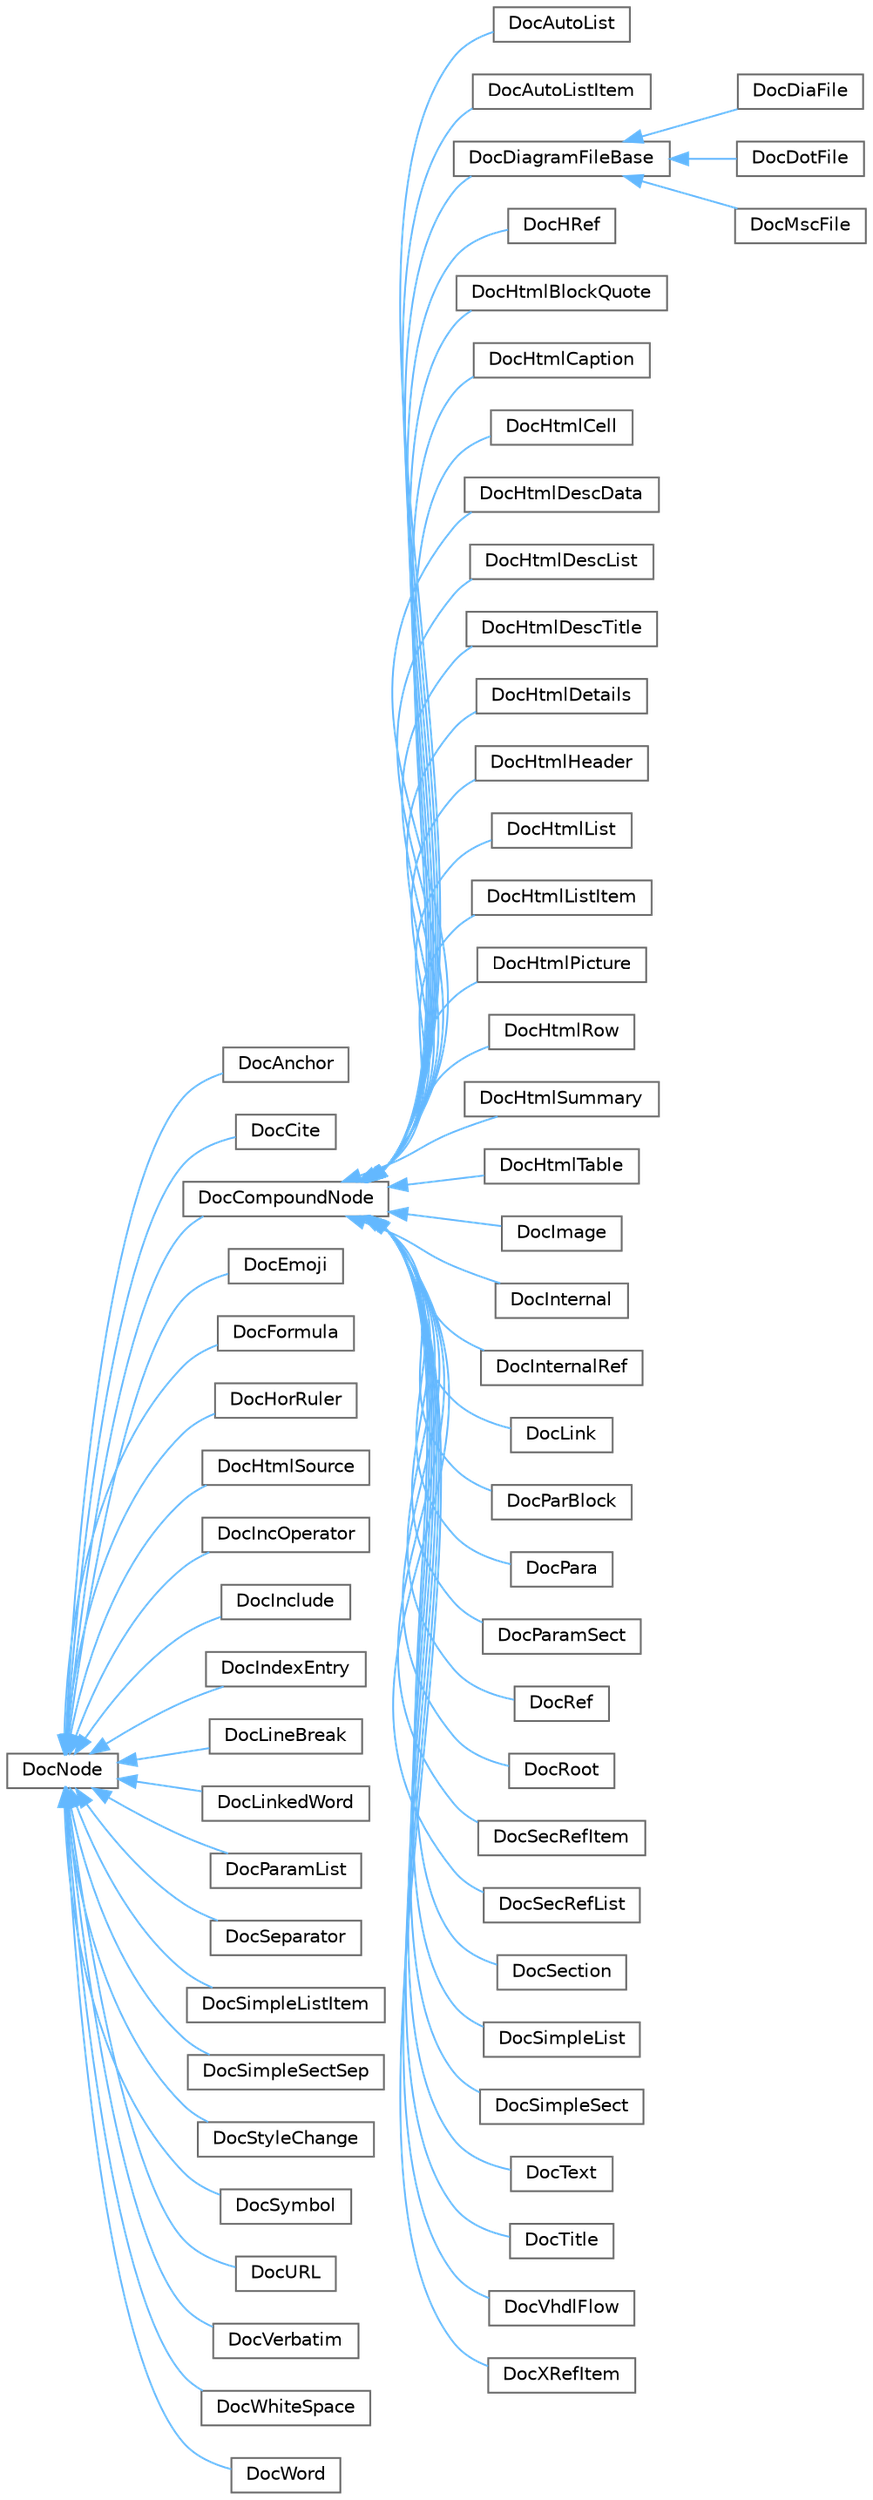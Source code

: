 digraph "Graphical Class Hierarchy"
{
 // INTERACTIVE_SVG=YES
 // LATEX_PDF_SIZE
  bgcolor="transparent";
  edge [fontname=Helvetica,fontsize=10,labelfontname=Helvetica,labelfontsize=10];
  node [fontname=Helvetica,fontsize=10,shape=box,height=0.2,width=0.4];
  rankdir="LR";
  Node0 [label="DocNode",height=0.2,width=0.4,color="grey40", fillcolor="white", style="filled",URL="$d9/d0e/class_doc_node.html",tooltip="Abstract node interface with type information."];
  Node0 -> Node1 [dir="back",color="steelblue1",style="solid"];
  Node1 [label="DocAnchor",height=0.2,width=0.4,color="grey40", fillcolor="white", style="filled",URL="$d0/d33/class_doc_anchor.html",tooltip="Node representing an anchor."];
  Node0 -> Node2 [dir="back",color="steelblue1",style="solid"];
  Node2 [label="DocCite",height=0.2,width=0.4,color="grey40", fillcolor="white", style="filled",URL="$d6/db8/class_doc_cite.html",tooltip="Node representing a citation of some bibliographic reference."];
  Node0 -> Node3 [dir="back",color="steelblue1",style="solid"];
  Node3 [label="DocCompoundNode",height=0.2,width=0.4,color="grey40", fillcolor="white", style="filled",URL="$da/dfc/class_doc_compound_node.html",tooltip="Base class for nodes with children."];
  Node3 -> Node4 [dir="back",color="steelblue1",style="solid"];
  Node4 [label="DocAutoList",height=0.2,width=0.4,color="grey40", fillcolor="white", style="filled",URL="$d1/d3f/class_doc_auto_list.html",tooltip="Node representing an auto List."];
  Node3 -> Node5 [dir="back",color="steelblue1",style="solid"];
  Node5 [label="DocAutoListItem",height=0.2,width=0.4,color="grey40", fillcolor="white", style="filled",URL="$d8/df9/class_doc_auto_list_item.html",tooltip="Node representing an item of a auto list."];
  Node3 -> Node6 [dir="back",color="steelblue1",style="solid"];
  Node6 [label="DocDiagramFileBase",height=0.2,width=0.4,color="grey40", fillcolor="white", style="filled",URL="$d3/d7c/class_doc_diagram_file_base.html",tooltip=" "];
  Node6 -> Node7 [dir="back",color="steelblue1",style="solid"];
  Node7 [label="DocDiaFile",height=0.2,width=0.4,color="grey40", fillcolor="white", style="filled",URL="$d6/ddb/class_doc_dia_file.html",tooltip="Node representing a dia file."];
  Node6 -> Node8 [dir="back",color="steelblue1",style="solid"];
  Node8 [label="DocDotFile",height=0.2,width=0.4,color="grey40", fillcolor="white", style="filled",URL="$df/d37/class_doc_dot_file.html",tooltip="Node representing a dot file."];
  Node6 -> Node9 [dir="back",color="steelblue1",style="solid"];
  Node9 [label="DocMscFile",height=0.2,width=0.4,color="grey40", fillcolor="white", style="filled",URL="$d3/d7d/class_doc_msc_file.html",tooltip="Node representing a msc file."];
  Node3 -> Node10 [dir="back",color="steelblue1",style="solid"];
  Node10 [label="DocHRef",height=0.2,width=0.4,color="grey40", fillcolor="white", style="filled",URL="$d9/d10/class_doc_h_ref.html",tooltip="Node representing a Hypertext reference."];
  Node3 -> Node11 [dir="back",color="steelblue1",style="solid"];
  Node11 [label="DocHtmlBlockQuote",height=0.2,width=0.4,color="grey40", fillcolor="white", style="filled",URL="$d9/dd3/class_doc_html_block_quote.html",tooltip="Node representing an HTML blockquote."];
  Node3 -> Node12 [dir="back",color="steelblue1",style="solid"];
  Node12 [label="DocHtmlCaption",height=0.2,width=0.4,color="grey40", fillcolor="white", style="filled",URL="$d0/dc7/class_doc_html_caption.html",tooltip="Node representing a HTML table caption."];
  Node3 -> Node13 [dir="back",color="steelblue1",style="solid"];
  Node13 [label="DocHtmlCell",height=0.2,width=0.4,color="grey40", fillcolor="white", style="filled",URL="$d1/d56/class_doc_html_cell.html",tooltip="Node representing a HTML table cell."];
  Node3 -> Node14 [dir="back",color="steelblue1",style="solid"];
  Node14 [label="DocHtmlDescData",height=0.2,width=0.4,color="grey40", fillcolor="white", style="filled",URL="$dd/d88/class_doc_html_desc_data.html",tooltip="Node representing a HTML description data."];
  Node3 -> Node15 [dir="back",color="steelblue1",style="solid"];
  Node15 [label="DocHtmlDescList",height=0.2,width=0.4,color="grey40", fillcolor="white", style="filled",URL="$df/d6f/class_doc_html_desc_list.html",tooltip="Node representing a Html description list."];
  Node3 -> Node16 [dir="back",color="steelblue1",style="solid"];
  Node16 [label="DocHtmlDescTitle",height=0.2,width=0.4,color="grey40", fillcolor="white", style="filled",URL="$dd/dd1/class_doc_html_desc_title.html",tooltip="Node representing a Html description item."];
  Node3 -> Node17 [dir="back",color="steelblue1",style="solid"];
  Node17 [label="DocHtmlDetails",height=0.2,width=0.4,color="grey40", fillcolor="white", style="filled",URL="$dc/dcc/class_doc_html_details.html",tooltip="Node Html details."];
  Node3 -> Node18 [dir="back",color="steelblue1",style="solid"];
  Node18 [label="DocHtmlHeader",height=0.2,width=0.4,color="grey40", fillcolor="white", style="filled",URL="$df/d24/class_doc_html_header.html",tooltip="Node Html heading."];
  Node3 -> Node19 [dir="back",color="steelblue1",style="solid"];
  Node19 [label="DocHtmlList",height=0.2,width=0.4,color="grey40", fillcolor="white", style="filled",URL="$d5/d42/class_doc_html_list.html",tooltip="Node representing a Html list."];
  Node3 -> Node20 [dir="back",color="steelblue1",style="solid"];
  Node20 [label="DocHtmlListItem",height=0.2,width=0.4,color="grey40", fillcolor="white", style="filled",URL="$df/da8/class_doc_html_list_item.html",tooltip="Node representing a HTML list item."];
  Node3 -> Node21 [dir="back",color="steelblue1",style="solid"];
  Node21 [label="DocHtmlPicture",height=0.2,width=0.4,color="grey40", fillcolor="white", style="filled",URL="$d4/d9d/class_doc_html_picture.html",tooltip="Node Html picture."];
  Node3 -> Node22 [dir="back",color="steelblue1",style="solid"];
  Node22 [label="DocHtmlRow",height=0.2,width=0.4,color="grey40", fillcolor="white", style="filled",URL="$d3/d16/class_doc_html_row.html",tooltip="Node representing a HTML table row."];
  Node3 -> Node23 [dir="back",color="steelblue1",style="solid"];
  Node23 [label="DocHtmlSummary",height=0.2,width=0.4,color="grey40", fillcolor="white", style="filled",URL="$df/d20/class_doc_html_summary.html",tooltip="Node Html summary."];
  Node3 -> Node24 [dir="back",color="steelblue1",style="solid"];
  Node24 [label="DocHtmlTable",height=0.2,width=0.4,color="grey40", fillcolor="white", style="filled",URL="$de/d79/class_doc_html_table.html",tooltip="Node representing a HTML table."];
  Node3 -> Node25 [dir="back",color="steelblue1",style="solid"];
  Node25 [label="DocImage",height=0.2,width=0.4,color="grey40", fillcolor="white", style="filled",URL="$db/dc8/class_doc_image.html",tooltip="Node representing an image."];
  Node3 -> Node26 [dir="back",color="steelblue1",style="solid"];
  Node26 [label="DocInternal",height=0.2,width=0.4,color="grey40", fillcolor="white", style="filled",URL="$db/d6d/class_doc_internal.html",tooltip="Node representing an internal section of documentation."];
  Node3 -> Node27 [dir="back",color="steelblue1",style="solid"];
  Node27 [label="DocInternalRef",height=0.2,width=0.4,color="grey40", fillcolor="white", style="filled",URL="$da/da2/class_doc_internal_ref.html",tooltip="Node representing an internal reference to some item."];
  Node3 -> Node28 [dir="back",color="steelblue1",style="solid"];
  Node28 [label="DocLink",height=0.2,width=0.4,color="grey40", fillcolor="white", style="filled",URL="$d5/dd3/class_doc_link.html",tooltip="Node representing a link to some item."];
  Node3 -> Node29 [dir="back",color="steelblue1",style="solid"];
  Node29 [label="DocParBlock",height=0.2,width=0.4,color="grey40", fillcolor="white", style="filled",URL="$d9/dd2/class_doc_par_block.html",tooltip="Node representing an block of paragraphs."];
  Node3 -> Node30 [dir="back",color="steelblue1",style="solid"];
  Node30 [label="DocPara",height=0.2,width=0.4,color="grey40", fillcolor="white", style="filled",URL="$d3/d01/class_doc_para.html",tooltip="Node representing a paragraph in the documentation tree."];
  Node3 -> Node31 [dir="back",color="steelblue1",style="solid"];
  Node31 [label="DocParamSect",height=0.2,width=0.4,color="grey40", fillcolor="white", style="filled",URL="$d1/d01/class_doc_param_sect.html",tooltip="Node representing a parameter section."];
  Node3 -> Node32 [dir="back",color="steelblue1",style="solid"];
  Node32 [label="DocRef",height=0.2,width=0.4,color="grey40", fillcolor="white", style="filled",URL="$d5/d68/class_doc_ref.html",tooltip="Node representing a reference to some item."];
  Node3 -> Node33 [dir="back",color="steelblue1",style="solid"];
  Node33 [label="DocRoot",height=0.2,width=0.4,color="grey40", fillcolor="white", style="filled",URL="$d8/ddb/class_doc_root.html",tooltip="Root node of documentation tree."];
  Node3 -> Node34 [dir="back",color="steelblue1",style="solid"];
  Node34 [label="DocSecRefItem",height=0.2,width=0.4,color="grey40", fillcolor="white", style="filled",URL="$de/d87/class_doc_sec_ref_item.html",tooltip="Node representing a reference to a section."];
  Node3 -> Node35 [dir="back",color="steelblue1",style="solid"];
  Node35 [label="DocSecRefList",height=0.2,width=0.4,color="grey40", fillcolor="white", style="filled",URL="$d3/ddb/class_doc_sec_ref_list.html",tooltip="Node representing a list of section references."];
  Node3 -> Node36 [dir="back",color="steelblue1",style="solid"];
  Node36 [label="DocSection",height=0.2,width=0.4,color="grey40", fillcolor="white", style="filled",URL="$d2/da3/class_doc_section.html",tooltip="Node representing a normal section."];
  Node3 -> Node37 [dir="back",color="steelblue1",style="solid"];
  Node37 [label="DocSimpleList",height=0.2,width=0.4,color="grey40", fillcolor="white", style="filled",URL="$dc/de6/class_doc_simple_list.html",tooltip="Node representing a simple list."];
  Node3 -> Node38 [dir="back",color="steelblue1",style="solid"];
  Node38 [label="DocSimpleSect",height=0.2,width=0.4,color="grey40", fillcolor="white", style="filled",URL="$de/d65/class_doc_simple_sect.html",tooltip="Node representing a simple section."];
  Node3 -> Node39 [dir="back",color="steelblue1",style="solid"];
  Node39 [label="DocText",height=0.2,width=0.4,color="grey40", fillcolor="white", style="filled",URL="$d0/d87/class_doc_text.html",tooltip="Root node of a text fragment."];
  Node3 -> Node40 [dir="back",color="steelblue1",style="solid"];
  Node40 [label="DocTitle",height=0.2,width=0.4,color="grey40", fillcolor="white", style="filled",URL="$d3/d1c/class_doc_title.html",tooltip="Node representing a simple section title."];
  Node3 -> Node41 [dir="back",color="steelblue1",style="solid"];
  Node41 [label="DocVhdlFlow",height=0.2,width=0.4,color="grey40", fillcolor="white", style="filled",URL="$d0/d89/class_doc_vhdl_flow.html",tooltip="Node representing a VHDL flow chart."];
  Node3 -> Node42 [dir="back",color="steelblue1",style="solid"];
  Node42 [label="DocXRefItem",height=0.2,width=0.4,color="grey40", fillcolor="white", style="filled",URL="$d0/d90/class_doc_x_ref_item.html",tooltip="Node representing an item of a cross-referenced list."];
  Node0 -> Node43 [dir="back",color="steelblue1",style="solid"];
  Node43 [label="DocEmoji",height=0.2,width=0.4,color="grey40", fillcolor="white", style="filled",URL="$d5/ddb/class_doc_emoji.html",tooltip="Node representing an emoji."];
  Node0 -> Node44 [dir="back",color="steelblue1",style="solid"];
  Node44 [label="DocFormula",height=0.2,width=0.4,color="grey40", fillcolor="white", style="filled",URL="$df/de1/class_doc_formula.html",tooltip="Node representing an item of a cross-referenced list."];
  Node0 -> Node45 [dir="back",color="steelblue1",style="solid"];
  Node45 [label="DocHorRuler",height=0.2,width=0.4,color="grey40", fillcolor="white", style="filled",URL="$d9/d6f/class_doc_hor_ruler.html",tooltip="Node representing a horizontal ruler."];
  Node0 -> Node46 [dir="back",color="steelblue1",style="solid"];
  Node46 [label="DocHtmlSource",height=0.2,width=0.4,color="grey40", fillcolor="white", style="filled",URL="$d2/dcd/class_doc_html_source.html",tooltip="Node Html source."];
  Node0 -> Node47 [dir="back",color="steelblue1",style="solid"];
  Node47 [label="DocIncOperator",height=0.2,width=0.4,color="grey40", fillcolor="white", style="filled",URL="$d2/db2/class_doc_inc_operator.html",tooltip="Node representing a include/dontinclude operator block."];
  Node0 -> Node48 [dir="back",color="steelblue1",style="solid"];
  Node48 [label="DocInclude",height=0.2,width=0.4,color="grey40", fillcolor="white", style="filled",URL="$d6/db9/class_doc_include.html",tooltip="Node representing an included text block from file."];
  Node0 -> Node49 [dir="back",color="steelblue1",style="solid"];
  Node49 [label="DocIndexEntry",height=0.2,width=0.4,color="grey40", fillcolor="white", style="filled",URL="$d7/dc9/class_doc_index_entry.html",tooltip="Node representing an entry in the index."];
  Node0 -> Node50 [dir="back",color="steelblue1",style="solid"];
  Node50 [label="DocLineBreak",height=0.2,width=0.4,color="grey40", fillcolor="white", style="filled",URL="$df/d34/class_doc_line_break.html",tooltip="Node representing a line break."];
  Node0 -> Node51 [dir="back",color="steelblue1",style="solid"];
  Node51 [label="DocLinkedWord",height=0.2,width=0.4,color="grey40", fillcolor="white", style="filled",URL="$d1/d93/class_doc_linked_word.html",tooltip="Node representing a word that can be linked to something."];
  Node0 -> Node52 [dir="back",color="steelblue1",style="solid"];
  Node52 [label="DocParamList",height=0.2,width=0.4,color="grey40", fillcolor="white", style="filled",URL="$d9/d8d/class_doc_param_list.html",tooltip="Node representing a parameter list."];
  Node0 -> Node53 [dir="back",color="steelblue1",style="solid"];
  Node53 [label="DocSeparator",height=0.2,width=0.4,color="grey40", fillcolor="white", style="filled",URL="$d9/d21/class_doc_separator.html",tooltip="Node representing a separator."];
  Node0 -> Node54 [dir="back",color="steelblue1",style="solid"];
  Node54 [label="DocSimpleListItem",height=0.2,width=0.4,color="grey40", fillcolor="white", style="filled",URL="$d4/d1e/class_doc_simple_list_item.html",tooltip="Node representing a simple list item."];
  Node0 -> Node55 [dir="back",color="steelblue1",style="solid"];
  Node55 [label="DocSimpleSectSep",height=0.2,width=0.4,color="grey40", fillcolor="white", style="filled",URL="$db/dd0/class_doc_simple_sect_sep.html",tooltip="Node representing a separator between two simple sections of the same type."];
  Node0 -> Node56 [dir="back",color="steelblue1",style="solid"];
  Node56 [label="DocStyleChange",height=0.2,width=0.4,color="grey40", fillcolor="white", style="filled",URL="$d0/d4e/class_doc_style_change.html",tooltip="Node representing a style change."];
  Node0 -> Node57 [dir="back",color="steelblue1",style="solid"];
  Node57 [label="DocSymbol",height=0.2,width=0.4,color="grey40", fillcolor="white", style="filled",URL="$d7/d67/class_doc_symbol.html",tooltip="Node representing a special symbol."];
  Node0 -> Node58 [dir="back",color="steelblue1",style="solid"];
  Node58 [label="DocURL",height=0.2,width=0.4,color="grey40", fillcolor="white", style="filled",URL="$d9/dcb/class_doc_u_r_l.html",tooltip="Node representing a URL (or email address)"];
  Node0 -> Node59 [dir="back",color="steelblue1",style="solid"];
  Node59 [label="DocVerbatim",height=0.2,width=0.4,color="grey40", fillcolor="white", style="filled",URL="$dc/d12/class_doc_verbatim.html",tooltip="Node representing a verbatim, unparsed text fragment."];
  Node0 -> Node60 [dir="back",color="steelblue1",style="solid"];
  Node60 [label="DocWhiteSpace",height=0.2,width=0.4,color="grey40", fillcolor="white", style="filled",URL="$db/d78/class_doc_white_space.html",tooltip="Node representing some amount of white space."];
  Node0 -> Node61 [dir="back",color="steelblue1",style="solid"];
  Node61 [label="DocWord",height=0.2,width=0.4,color="grey40", fillcolor="white", style="filled",URL="$d9/d1d/class_doc_word.html",tooltip="Node representing a word."];
}
